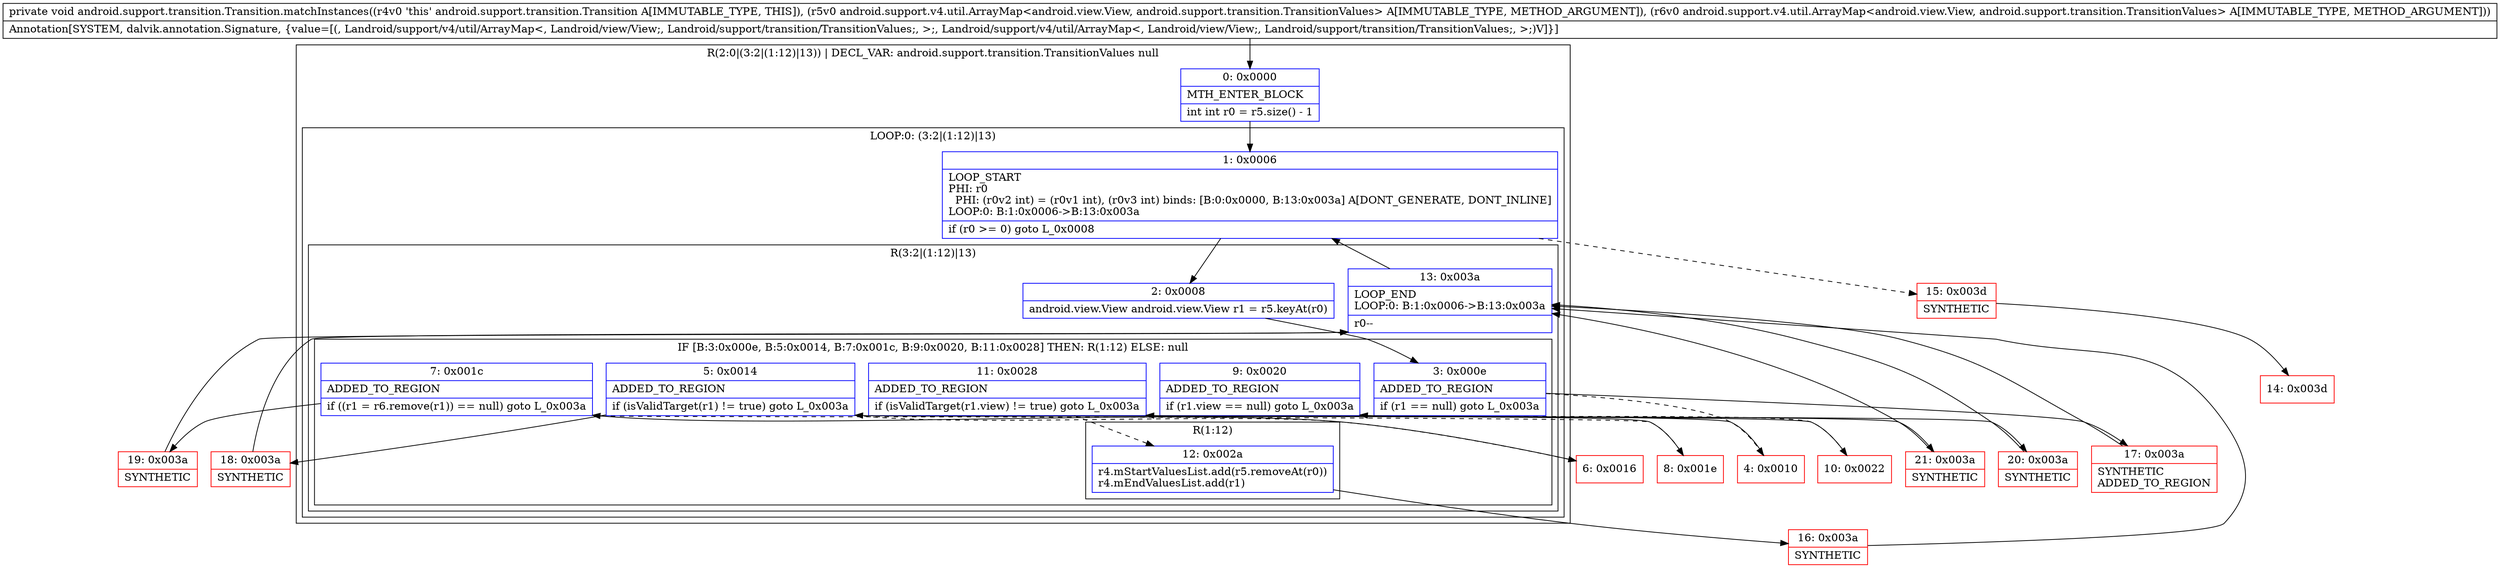 digraph "CFG forandroid.support.transition.Transition.matchInstances(Landroid\/support\/v4\/util\/ArrayMap;Landroid\/support\/v4\/util\/ArrayMap;)V" {
subgraph cluster_Region_1533827996 {
label = "R(2:0|(3:2|(1:12)|13)) | DECL_VAR: android.support.transition.TransitionValues null\l";
node [shape=record,color=blue];
Node_0 [shape=record,label="{0\:\ 0x0000|MTH_ENTER_BLOCK\l|int int r0 = r5.size() \- 1\l}"];
subgraph cluster_LoopRegion_1995467303 {
label = "LOOP:0: (3:2|(1:12)|13)";
node [shape=record,color=blue];
Node_1 [shape=record,label="{1\:\ 0x0006|LOOP_START\lPHI: r0 \l  PHI: (r0v2 int) = (r0v1 int), (r0v3 int) binds: [B:0:0x0000, B:13:0x003a] A[DONT_GENERATE, DONT_INLINE]\lLOOP:0: B:1:0x0006\-\>B:13:0x003a\l|if (r0 \>= 0) goto L_0x0008\l}"];
subgraph cluster_Region_689906964 {
label = "R(3:2|(1:12)|13)";
node [shape=record,color=blue];
Node_2 [shape=record,label="{2\:\ 0x0008|android.view.View android.view.View r1 = r5.keyAt(r0)\l}"];
subgraph cluster_IfRegion_290843584 {
label = "IF [B:3:0x000e, B:5:0x0014, B:7:0x001c, B:9:0x0020, B:11:0x0028] THEN: R(1:12) ELSE: null";
node [shape=record,color=blue];
Node_3 [shape=record,label="{3\:\ 0x000e|ADDED_TO_REGION\l|if (r1 == null) goto L_0x003a\l}"];
Node_5 [shape=record,label="{5\:\ 0x0014|ADDED_TO_REGION\l|if (isValidTarget(r1) != true) goto L_0x003a\l}"];
Node_7 [shape=record,label="{7\:\ 0x001c|ADDED_TO_REGION\l|if ((r1 = r6.remove(r1)) == null) goto L_0x003a\l}"];
Node_9 [shape=record,label="{9\:\ 0x0020|ADDED_TO_REGION\l|if (r1.view == null) goto L_0x003a\l}"];
Node_11 [shape=record,label="{11\:\ 0x0028|ADDED_TO_REGION\l|if (isValidTarget(r1.view) != true) goto L_0x003a\l}"];
subgraph cluster_Region_685569532 {
label = "R(1:12)";
node [shape=record,color=blue];
Node_12 [shape=record,label="{12\:\ 0x002a|r4.mStartValuesList.add(r5.removeAt(r0))\lr4.mEndValuesList.add(r1)\l}"];
}
}
Node_13 [shape=record,label="{13\:\ 0x003a|LOOP_END\lLOOP:0: B:1:0x0006\-\>B:13:0x003a\l|r0\-\-\l}"];
}
}
}
Node_4 [shape=record,color=red,label="{4\:\ 0x0010}"];
Node_6 [shape=record,color=red,label="{6\:\ 0x0016}"];
Node_8 [shape=record,color=red,label="{8\:\ 0x001e}"];
Node_10 [shape=record,color=red,label="{10\:\ 0x0022}"];
Node_14 [shape=record,color=red,label="{14\:\ 0x003d}"];
Node_15 [shape=record,color=red,label="{15\:\ 0x003d|SYNTHETIC\l}"];
Node_16 [shape=record,color=red,label="{16\:\ 0x003a|SYNTHETIC\l}"];
Node_17 [shape=record,color=red,label="{17\:\ 0x003a|SYNTHETIC\lADDED_TO_REGION\l}"];
Node_18 [shape=record,color=red,label="{18\:\ 0x003a|SYNTHETIC\l}"];
Node_19 [shape=record,color=red,label="{19\:\ 0x003a|SYNTHETIC\l}"];
Node_20 [shape=record,color=red,label="{20\:\ 0x003a|SYNTHETIC\l}"];
Node_21 [shape=record,color=red,label="{21\:\ 0x003a|SYNTHETIC\l}"];
MethodNode[shape=record,label="{private void android.support.transition.Transition.matchInstances((r4v0 'this' android.support.transition.Transition A[IMMUTABLE_TYPE, THIS]), (r5v0 android.support.v4.util.ArrayMap\<android.view.View, android.support.transition.TransitionValues\> A[IMMUTABLE_TYPE, METHOD_ARGUMENT]), (r6v0 android.support.v4.util.ArrayMap\<android.view.View, android.support.transition.TransitionValues\> A[IMMUTABLE_TYPE, METHOD_ARGUMENT]))  | Annotation[SYSTEM, dalvik.annotation.Signature, \{value=[(, Landroid\/support\/v4\/util\/ArrayMap\<, Landroid\/view\/View;, Landroid\/support\/transition\/TransitionValues;, \>;, Landroid\/support\/v4\/util\/ArrayMap\<, Landroid\/view\/View;, Landroid\/support\/transition\/TransitionValues;, \>;)V]\}]\l}"];
MethodNode -> Node_0;
Node_0 -> Node_1;
Node_1 -> Node_2;
Node_1 -> Node_15[style=dashed];
Node_2 -> Node_3;
Node_3 -> Node_4[style=dashed];
Node_3 -> Node_17;
Node_5 -> Node_6[style=dashed];
Node_5 -> Node_18;
Node_7 -> Node_8[style=dashed];
Node_7 -> Node_19;
Node_9 -> Node_10[style=dashed];
Node_9 -> Node_20;
Node_11 -> Node_12[style=dashed];
Node_11 -> Node_21;
Node_12 -> Node_16;
Node_13 -> Node_1;
Node_4 -> Node_5;
Node_6 -> Node_7;
Node_8 -> Node_9;
Node_10 -> Node_11;
Node_15 -> Node_14;
Node_16 -> Node_13;
Node_17 -> Node_13;
Node_18 -> Node_13;
Node_19 -> Node_13;
Node_20 -> Node_13;
Node_21 -> Node_13;
}

